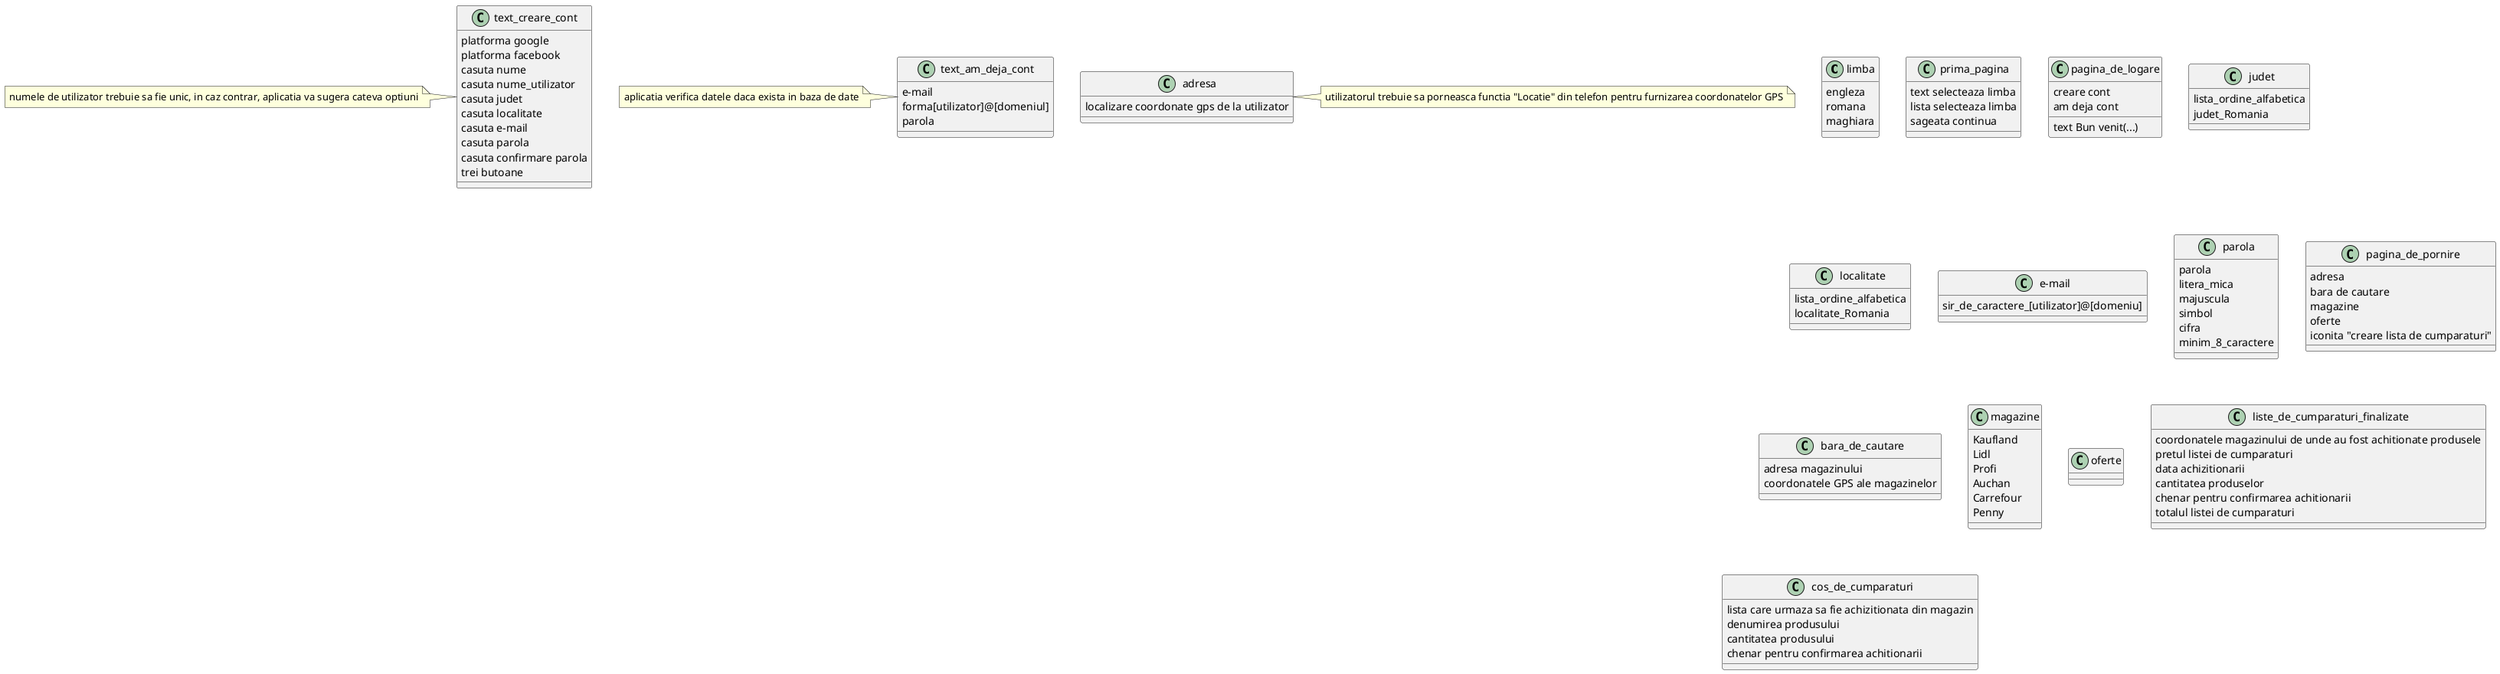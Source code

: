 @startuml
class limba {
engleza
romana
maghiara
}
class prima_pagina {
text selecteaza limba
lista selecteaza limba
sageata continua
}

 class pagina_de_logare {
text Bun venit(...)
creare cont
am deja cont
}
 class text_creare_cont {
platforma google
platforma facebook
casuta nume
casuta nume_utilizator
casuta judet
casuta localitate
casuta e-mail
casuta parola
casuta confirmare parola
trei butoane
}
note left of text_creare_cont : numele de utilizator trebuie sa fie unic, in caz contrar, aplicatia va sugera cateva optiuni



class judet {
lista_ordine_alfabetica
judet_Romania

}
class localitate {
lista_ordine_alfabetica
localitate_Romania
}
class e-mail {
sir_de_caractere_[utilizator]@[domeniu]

}
class parola {
parola
litera_mica
majuscula
simbol
cifra
minim_8_caractere
}
 class text_am_deja_cont{
e-mail
forma[utilizator]@[domeniul]
parola
}
note left: aplicatia verifica datele daca exista in baza de date

class pagina_de_pornire {
adresa
bara de cautare
magazine
oferte
iconita "creare lista de cumparaturi"
}

class adresa{
localizare coordonate gps de la utilizator
}
note right: utilizatorul trebuie sa porneasca functia "Locatie" din telefon pentru furnizarea coordonatelor GPS

class bara_de_cautare {
adresa magazinului
coordonatele GPS ale magazinelor
}

class magazine {
Kaufland
Lidl
Profi
Auchan
Carrefour
Penny
}

class oferte {}
class liste_de_cumparaturi_finalizate {
coordonatele magazinului de unde au fost achitionate produsele
pretul listei de cumparaturi
data achizitionarii
cantitatea produselor
chenar pentru confirmarea achitionarii
totalul listei de cumparaturi
}

class cos_de_cumparaturi {
lista care urmaza sa fie achizitionata din magazin
denumirea produsului
cantitatea produsului
chenar pentru confirmarea achitionarii
}


@enduml
